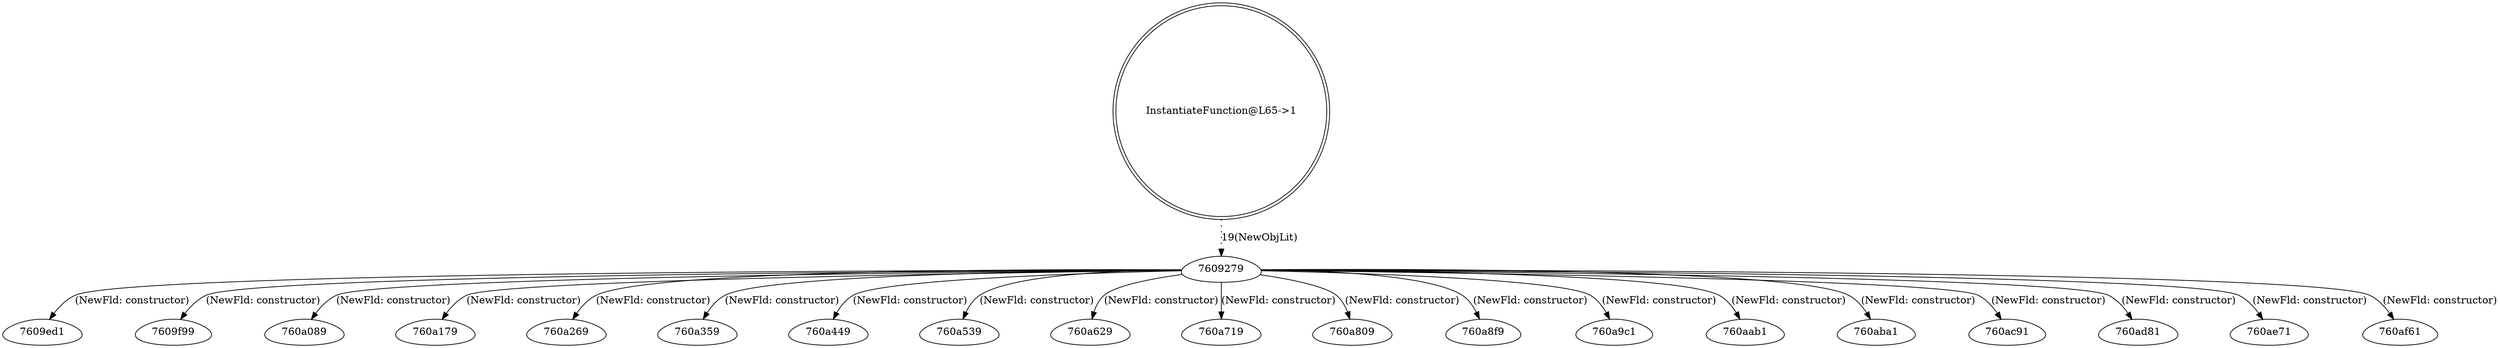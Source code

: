 digraph G13 {
	node[nodesep=2.0];
	graph[overlap=false];
	0 [shape=doublecircle, label="InstantiateFunction@L65->1"];
	0 -> 1 [style=dotted, label="19(NewObjLit)"];
	1 [shape=egg, label="7609279"];
	1 -> 2 [style=solid, label="(NewFld: constructor)"];
	1 -> 3 [style=solid, label="(NewFld: constructor)"];
	1 -> 4 [style=solid, label="(NewFld: constructor)"];
	1 -> 5 [style=solid, label="(NewFld: constructor)"];
	1 -> 6 [style=solid, label="(NewFld: constructor)"];
	1 -> 7 [style=solid, label="(NewFld: constructor)"];
	1 -> 8 [style=solid, label="(NewFld: constructor)"];
	1 -> 9 [style=solid, label="(NewFld: constructor)"];
	1 -> 10 [style=solid, label="(NewFld: constructor)"];
	1 -> 11 [style=solid, label="(NewFld: constructor)"];
	1 -> 12 [style=solid, label="(NewFld: constructor)"];
	1 -> 13 [style=solid, label="(NewFld: constructor)"];
	1 -> 14 [style=solid, label="(NewFld: constructor)"];
	1 -> 15 [style=solid, label="(NewFld: constructor)"];
	1 -> 16 [style=solid, label="(NewFld: constructor)"];
	1 -> 17 [style=solid, label="(NewFld: constructor)"];
	1 -> 18 [style=solid, label="(NewFld: constructor)"];
	1 -> 19 [style=solid, label="(NewFld: constructor)"];
	1 -> 20 [style=solid, label="(NewFld: constructor)"];
	2 [shape=egg, label="7609ed1"];
	3 [shape=egg, label="7609f99"];
	4 [shape=egg, label="760a089"];
	5 [shape=egg, label="760a179"];
	6 [shape=egg, label="760a269"];
	7 [shape=egg, label="760a359"];
	8 [shape=egg, label="760a449"];
	9 [shape=egg, label="760a539"];
	10 [shape=egg, label="760a629"];
	11 [shape=egg, label="760a719"];
	12 [shape=egg, label="760a809"];
	13 [shape=egg, label="760a8f9"];
	14 [shape=egg, label="760a9c1"];
	15 [shape=egg, label="760aab1"];
	16 [shape=egg, label="760aba1"];
	17 [shape=egg, label="760ac91"];
	18 [shape=egg, label="760ad81"];
	19 [shape=egg, label="760ae71"];
	20 [shape=egg, label="760af61"];
}

digraph G200 {
	node[nodesep=2.0];
	graph[overlap=false];
	0 [shape=doublecircle, label="InstantiateFunction@L65->1"];
	0 -> 1 [style=dotted, label="19(NewObjLit)"];
	1 [shape=egg, label="760c8d9"];
	1 -> 2 [style=solid, label="(NewFld: constructor)"];
	1 -> 3 [style=solid, label="(NewFld: constructor)"];
	1 -> 4 [style=solid, label="(NewFld: constructor)"];
	1 -> 5 [style=solid, label="(NewFld: constructor)"];
	1 -> 6 [style=solid, label="(NewFld: constructor)"];
	1 -> 7 [style=solid, label="(NewFld: constructor)"];
	1 -> 8 [style=solid, label="(NewFld: constructor)"];
	1 -> 9 [style=solid, label="(NewFld: constructor)"];
	1 -> 10 [style=solid, label="(NewFld: constructor)"];
	1 -> 11 [style=solid, label="(NewFld: constructor)"];
	1 -> 12 [style=solid, label="(NewFld: constructor)"];
	1 -> 13 [style=solid, label="(NewFld: constructor)"];
	1 -> 14 [style=solid, label="(NewFld: constructor)"];
	1 -> 15 [style=solid, label="(NewFld: constructor)"];
	1 -> 16 [style=solid, label="(NewFld: constructor)"];
	1 -> 17 [style=solid, label="(NewFld: constructor)"];
	1 -> 18 [style=solid, label="(NewFld: constructor)"];
	1 -> 19 [style=solid, label="(NewFld: constructor)"];
	1 -> 20 [style=solid, label="(NewFld: constructor)"];
	2 [shape=egg, label="760d531"];
	3 [shape=egg, label="760d5f9"];
	4 [shape=egg, label="760d6e9"];
	5 [shape=egg, label="760d7d9"];
	6 [shape=egg, label="760d8c9"];
	7 [shape=egg, label="760d9b9"];
	8 [shape=egg, label="760daa9"];
	9 [shape=egg, label="760db99"];
	10 [shape=egg, label="760dc89"];
	11 [shape=egg, label="760dd79"];
	12 [shape=egg, label="760de69"];
	13 [shape=egg, label="760df59"];
	14 [shape=egg, label="760e021"];
	15 [shape=egg, label="760e111"];
	16 [shape=egg, label="760e201"];
	17 [shape=egg, label="760e2f1"];
	18 [shape=egg, label="760e3e1"];
	19 [shape=egg, label="760e4d1"];
	20 [shape=egg, label="760e5c1"];
}

digraph G300 {
	node[nodesep=2.0];
	graph[overlap=false];
	0 [shape=doublecircle, label="Closure@L1->1"];
	0 -> 1 [style=dotted, label="(NewObjLit)"];
	1 [shape=egg, label="760f9e9"];
	1 -> 2 [style=solid, label="(PropFast)"];
	2 [shape=egg, label="760fa39"];
}

digraph G303 {
	node[nodesep=2.0];
	graph[overlap=false];
	0 [shape=doublecircle, label="New(Tester@L4)"];
	0 -> 1 [style=solid, label="(NewObj)"];
	1 [shape=egg, label="760fa89"];
	1 -> 2 [style=solid, label="(NewFld: x)"];
	2 [shape=egg, label="760fab1"];
	2 -> 3 [style=solid, label="(NewFld: countBits)"];
	3 [shape=egg, label="760fad9"];
	3 -> 4 [style=solid, label="(NewFld: getCubic)"];
	4 [shape=egg, label="760fb01"];
	4 -> 5 [style=solid, label="(NewFld: add_f)"];
	5 [shape=egg, label="760fb29"];
}

digraph G238 {
	node[nodesep=2.0];
	graph[overlap=false];
	0 [shape=doublecircle, label="New(G-Object)"];
	0 -> 1 [style=solid, label="4(NewObj)"];
	1 [shape=egg, label="760df31"];
	1 -> 2 [style=solid, label="3(ChgFld: current)+(NewFld: current)"];
	2 [shape=egg, label="760e049"];
	2 -> 3 [style=solid, label="3(ChgFld: owner)+(NewFld: owner)"];
	3 [shape=egg, label="760e139"];
	3 -> 4 [style=solid, label="3(ChgFld: global)+(NewFld: global)"];
	4 [shape=egg, label="760e229"];
	4 -> 5 [style=solid, label="3(ChgFld: create)+(NewFld: create)"];
	5 [shape=egg, label="760e319"];
	5 -> 6 [style=solid, label="3(ChgFld: dispose)+(NewFld: dispose)"];
	6 [shape=egg, label="760e409"];
	6 -> 7 [style=solid, label="3(ChgFld: switch)+(NewFld: switch)"];
	7 [shape=egg, label="760e4f9"];
	7 -> 8 [style=solid, label="3(ChgFld: eval)+(NewFld: eval)"];
	8 [shape=egg, label="760e5e9"];
}

digraph G115 {
	node[nodesep=2.0];
	graph[overlap=false];
	0 [shape=doublecircle, label="New(G-Object)"];
	0 -> 1 [style=solid, label="11(NewObj)"];
	0 -> 3 [style=solid, label="(?)"];
	0 -> 7 [style=solid, label="(?)"];
	0 -> 12 [style=solid, label="(?)"];
	0 -> 17 [style=solid, label="(?)"];
	0 -> 22 [style=solid, label="(?)"];
	0 -> 27 [style=solid, label="(?)"];
	0 -> 32 [style=solid, label="(?)"];
	0 -> 37 [style=solid, label="(?)"];
	0 -> 42 [style=solid, label="(?)"];
	0 -> 47 [style=solid, label="(?)"];
	0 -> 51 [style=solid, label="(?)"];
	1 [shape=egg, label="7609549"];
	1 -> 2 [style=solid, label="(NewFld: constructor)"];
	1 -> 5 [style=solid, label="(NewFld: constructor)"];
	1 -> 10 [style=solid, label="(NewFld: constructor)"];
	1 -> 15 [style=solid, label="(NewFld: constructor)"];
	1 -> 20 [style=solid, label="(NewFld: constructor)"];
	1 -> 25 [style=solid, label="(NewFld: constructor)"];
	1 -> 30 [style=solid, label="(NewFld: constructor)"];
	1 -> 35 [style=solid, label="(NewFld: constructor)"];
	1 -> 40 [style=solid, label="(NewFld: constructor)"];
	1 -> 45 [style=solid, label="(NewFld: constructor)"];
	1 -> 50 [style=solid, label="(NewFld: constructor)"];
	3 [shape=egg, label="760b5c9"];
	3 -> 4 [style=solid, label="(NewFld: slice)"];
	7 [shape=egg, label="760b709"];
	7 -> 8 [style=solid, label="(NewFld: subarray)"];
	12 [shape=egg, label="760b871"];
	12 -> 13 [style=solid, label="(NewFld: subarray)"];
	17 [shape=egg, label="760b9d9"];
	17 -> 18 [style=solid, label="(NewFld: subarray)"];
	22 [shape=egg, label="760bb41"];
	22 -> 23 [style=solid, label="(NewFld: subarray)"];
	27 [shape=egg, label="760bca9"];
	27 -> 28 [style=solid, label="(NewFld: subarray)"];
	32 [shape=egg, label="760be11"];
	32 -> 33 [style=solid, label="(NewFld: subarray)"];
	37 [shape=egg, label="760bf79"];
	37 -> 38 [style=solid, label="(NewFld: subarray)"];
	42 [shape=egg, label="760c0e1"];
	42 -> 43 [style=solid, label="(NewFld: subarray)"];
	47 [shape=egg, label="760c249"];
	47 -> 48 [style=solid, label="(NewFld: subarray)"];
	51 [shape=egg, label="760c361"];
	51 -> 52 [style=solid, label="(PropSlow)"];
	2 [shape=egg, label="760b5a1"];
	5 [shape=egg, label="760b641"];
	5 -> 6 [style=solid, label="(NewFld: BYTES_PER_ELEMENT)"];
	10 [shape=egg, label="760b7a9"];
	10 -> 11 [style=solid, label="(NewFld: BYTES_PER_ELEMENT)"];
	15 [shape=egg, label="760b911"];
	15 -> 16 [style=solid, label="(NewFld: BYTES_PER_ELEMENT)"];
	20 [shape=egg, label="760ba79"];
	20 -> 21 [style=solid, label="(NewFld: BYTES_PER_ELEMENT)"];
	25 [shape=egg, label="760bbe1"];
	25 -> 26 [style=solid, label="(NewFld: BYTES_PER_ELEMENT)"];
	30 [shape=egg, label="760bd49"];
	30 -> 31 [style=solid, label="(NewFld: BYTES_PER_ELEMENT)"];
	35 [shape=egg, label="760beb1"];
	35 -> 36 [style=solid, label="(NewFld: BYTES_PER_ELEMENT)"];
	40 [shape=egg, label="760c019"];
	40 -> 41 [style=solid, label="(NewFld: BYTES_PER_ELEMENT)"];
	45 [shape=egg, label="760c181"];
	45 -> 46 [style=solid, label="(NewFld: BYTES_PER_ELEMENT)"];
	50 [shape=egg, label="760c2e9"];
	4 [shape=egg, label="760b5f1"];
	8 [shape=egg, label="760b731"];
	8 -> 9 [style=solid, label="(NewFld: set)"];
	13 [shape=egg, label="760b899"];
	13 -> 14 [style=solid, label="(NewFld: set)"];
	18 [shape=egg, label="760ba01"];
	18 -> 19 [style=solid, label="(NewFld: set)"];
	23 [shape=egg, label="760bb69"];
	23 -> 24 [style=solid, label="(NewFld: set)"];
	28 [shape=egg, label="760bcd1"];
	28 -> 29 [style=solid, label="(NewFld: set)"];
	33 [shape=egg, label="760be39"];
	33 -> 34 [style=solid, label="(NewFld: set)"];
	38 [shape=egg, label="760bfa1"];
	38 -> 39 [style=solid, label="(NewFld: set)"];
	43 [shape=egg, label="760c109"];
	43 -> 44 [style=solid, label="(NewFld: set)"];
	48 [shape=egg, label="760c271"];
	48 -> 49 [style=solid, label="(NewFld: set)"];
	52 [shape=egg, label="760c389"];
	52 -> 52 [style=solid, label="(NewFld: getFloat32)+(NewFld: getFloat64)+(NewFld: getInt16)+(NewFld: getInt32)+(NewFld: getInt8)+(NewFld: getUint16)+(NewFld: getUint32)+(More...)"];
	52 -> 53 [style=solid, label="(PropFast)"];
	6 [shape=egg, label="760b669"];
	11 [shape=egg, label="760b7d1"];
	16 [shape=egg, label="760b939"];
	21 [shape=egg, label="760baa1"];
	26 [shape=egg, label="760bc09"];
	31 [shape=egg, label="760bd71"];
	36 [shape=egg, label="760bed9"];
	41 [shape=egg, label="760c041"];
	46 [shape=egg, label="760c1a9"];
	9 [shape=egg, label="760b759"];
	14 [shape=egg, label="760b8c1"];
	19 [shape=egg, label="760ba29"];
	24 [shape=egg, label="760bb91"];
	29 [shape=egg, label="760bcf9"];
	34 [shape=egg, label="760be61"];
	39 [shape=egg, label="760bfc9"];
	44 [shape=egg, label="760c131"];
	49 [shape=egg, label="760c299"];
	53 [shape=egg, label="760c3b1"];
}

digraph G16 {
	node[nodesep=2.0];
	graph[overlap=false];
	0 [shape=doublecircle, label="New(G-Object)"];
	0 -> 1 [style=solid, label="2(NewObj)"];
	1 [shape=egg, label="7609ea9"];
	1 -> 2 [style=solid, label="(ChgFld: print)+(NewFld: print)"];
	2 [shape=egg, label="7609fc1"];
	2 -> 3 [style=solid, label="(ChgFld: write)+(NewFld: write)"];
	3 [shape=egg, label="760a0b1"];
	3 -> 4 [style=solid, label="(ChgFld: read)+(NewFld: read)"];
	4 [shape=egg, label="760a1a1"];
	4 -> 5 [style=solid, label="(ChgFld: readbuffer)+(NewFld: readbuffer)"];
	5 [shape=egg, label="760a291"];
	5 -> 6 [style=solid, label="(ChgFld: readline)+(NewFld: readline)"];
	6 [shape=egg, label="760a381"];
	6 -> 7 [style=solid, label="(ChgFld: load)+(NewFld: load)"];
	7 [shape=egg, label="760a471"];
	7 -> 8 [style=solid, label="(ChgFld: quit)+(NewFld: quit)"];
	8 [shape=egg, label="760a561"];
	8 -> 9 [style=solid, label="(ChgFld: version)+(NewFld: version)"];
	9 [shape=egg, label="760a651"];
	9 -> 10 [style=solid, label="(ChgFld: enableProfiler)+(NewFld: enableProfiler)"];
	10 [shape=egg, label="760a741"];
	10 -> 11 [style=solid, label="(ChgFld: disableProfiler)+(NewFld: disableProfiler)"];
	11 [shape=egg, label="760a831"];
	11 -> 12 [style=solid, label="(ChgFld: Realm)+(NewFld: Realm)"];
	12 [shape=egg, label="760afb1"];
	12 -> 13 [style=solid, label="(NewFld: constructor)"];
	13 [shape=egg, label="760b001"];
}

digraph G50 {
	node[nodesep=2.0];
	graph[overlap=false];
	0 [shape=doublecircle, label="New(G-Object)"];
	0 -> 1 [style=solid, label="4(NewObj)"];
	1 [shape=egg, label="760a8d1"];
	1 -> 2 [style=solid, label="3(ChgFld: current)+(NewFld: current)"];
	2 [shape=egg, label="760a9e9"];
	2 -> 3 [style=solid, label="3(ChgFld: owner)+(NewFld: owner)"];
	3 [shape=egg, label="760aad9"];
	3 -> 4 [style=solid, label="3(ChgFld: global)+(NewFld: global)"];
	4 [shape=egg, label="760abc9"];
	4 -> 5 [style=solid, label="3(ChgFld: create)+(NewFld: create)"];
	5 [shape=egg, label="760acb9"];
	5 -> 6 [style=solid, label="3(ChgFld: dispose)+(NewFld: dispose)"];
	6 [shape=egg, label="760ada9"];
	6 -> 7 [style=solid, label="3(ChgFld: switch)+(NewFld: switch)"];
	7 [shape=egg, label="760ae99"];
	7 -> 8 [style=solid, label="3(ChgFld: eval)+(NewFld: eval)"];
	8 [shape=egg, label="760af89"];
}

digraph G288 {
	node[nodesep=2.0];
	graph[overlap=false];
	0 [shape=doublecircle, label="New(G-Object)"];
	0 -> 1 [style=solid, label="11(NewObj)"];
	0 -> 3 [style=solid, label="(?)"];
	0 -> 7 [style=solid, label="(?)"];
	0 -> 12 [style=solid, label="(?)"];
	0 -> 17 [style=solid, label="(?)"];
	0 -> 22 [style=solid, label="(?)"];
	0 -> 27 [style=solid, label="(?)"];
	0 -> 32 [style=solid, label="(?)"];
	0 -> 37 [style=solid, label="(?)"];
	0 -> 42 [style=solid, label="(?)"];
	0 -> 47 [style=solid, label="(?)"];
	0 -> 51 [style=solid, label="(?)"];
	1 [shape=egg, label="760cba9"];
	1 -> 2 [style=solid, label="(NewFld: constructor)"];
	1 -> 5 [style=solid, label="(NewFld: constructor)"];
	1 -> 10 [style=solid, label="(NewFld: constructor)"];
	1 -> 15 [style=solid, label="(NewFld: constructor)"];
	1 -> 20 [style=solid, label="(NewFld: constructor)"];
	1 -> 25 [style=solid, label="(NewFld: constructor)"];
	1 -> 30 [style=solid, label="(NewFld: constructor)"];
	1 -> 35 [style=solid, label="(NewFld: constructor)"];
	1 -> 40 [style=solid, label="(NewFld: constructor)"];
	1 -> 45 [style=solid, label="(NewFld: constructor)"];
	1 -> 50 [style=solid, label="(NewFld: constructor)"];
	3 [shape=egg, label="760ec29"];
	3 -> 4 [style=solid, label="(NewFld: slice)"];
	7 [shape=egg, label="760ed69"];
	7 -> 8 [style=solid, label="(NewFld: subarray)"];
	12 [shape=egg, label="760eed1"];
	12 -> 13 [style=solid, label="(NewFld: subarray)"];
	17 [shape=egg, label="760f039"];
	17 -> 18 [style=solid, label="(NewFld: subarray)"];
	22 [shape=egg, label="760f1a1"];
	22 -> 23 [style=solid, label="(NewFld: subarray)"];
	27 [shape=egg, label="760f309"];
	27 -> 28 [style=solid, label="(NewFld: subarray)"];
	32 [shape=egg, label="760f471"];
	32 -> 33 [style=solid, label="(NewFld: subarray)"];
	37 [shape=egg, label="760f5d9"];
	37 -> 38 [style=solid, label="(NewFld: subarray)"];
	42 [shape=egg, label="760f741"];
	42 -> 43 [style=solid, label="(NewFld: subarray)"];
	47 [shape=egg, label="760f8a9"];
	47 -> 48 [style=solid, label="(NewFld: subarray)"];
	51 [shape=egg, label="760f9c1"];
	51 -> 52 [style=solid, label="(PropSlow)"];
	2 [shape=egg, label="760ec01"];
	5 [shape=egg, label="760eca1"];
	5 -> 6 [style=solid, label="(NewFld: BYTES_PER_ELEMENT)"];
	10 [shape=egg, label="760ee09"];
	10 -> 11 [style=solid, label="(NewFld: BYTES_PER_ELEMENT)"];
	15 [shape=egg, label="760ef71"];
	15 -> 16 [style=solid, label="(NewFld: BYTES_PER_ELEMENT)"];
	20 [shape=egg, label="760f0d9"];
	20 -> 21 [style=solid, label="(NewFld: BYTES_PER_ELEMENT)"];
	25 [shape=egg, label="760f241"];
	25 -> 26 [style=solid, label="(NewFld: BYTES_PER_ELEMENT)"];
	30 [shape=egg, label="760f3a9"];
	30 -> 31 [style=solid, label="(NewFld: BYTES_PER_ELEMENT)"];
	35 [shape=egg, label="760f511"];
	35 -> 36 [style=solid, label="(NewFld: BYTES_PER_ELEMENT)"];
	40 [shape=egg, label="760f679"];
	40 -> 41 [style=solid, label="(NewFld: BYTES_PER_ELEMENT)"];
	45 [shape=egg, label="760f7e1"];
	45 -> 46 [style=solid, label="(NewFld: BYTES_PER_ELEMENT)"];
	50 [shape=egg, label="760f949"];
	4 [shape=egg, label="760ec51"];
	8 [shape=egg, label="760ed91"];
	8 -> 9 [style=solid, label="(NewFld: set)"];
	13 [shape=egg, label="760eef9"];
	13 -> 14 [style=solid, label="(NewFld: set)"];
	18 [shape=egg, label="760f061"];
	18 -> 19 [style=solid, label="(NewFld: set)"];
	23 [shape=egg, label="760f1c9"];
	23 -> 24 [style=solid, label="(NewFld: set)"];
	28 [shape=egg, label="760f331"];
	28 -> 29 [style=solid, label="(NewFld: set)"];
	33 [shape=egg, label="760f499"];
	33 -> 34 [style=solid, label="(NewFld: set)"];
	38 [shape=egg, label="760f601"];
	38 -> 39 [style=solid, label="(NewFld: set)"];
	43 [shape=egg, label="760f769"];
	43 -> 44 [style=solid, label="(NewFld: set)"];
	48 [shape=egg, label="760f8d1"];
	48 -> 49 [style=solid, label="(NewFld: set)"];
	52 [shape=egg, label="760f9e9"];
	52 -> 52 [style=solid, label="(NewFld: getFloat32)+(NewFld: getFloat64)+(NewFld: getInt16)+(NewFld: getInt32)+(NewFld: getInt8)+(NewFld: getUint16)+(NewFld: getUint32)+(More...)"];
	52 -> 53 [style=solid, label="(PropFast)"];
	6 [shape=egg, label="760ecc9"];
	11 [shape=egg, label="760ee31"];
	16 [shape=egg, label="760ef99"];
	21 [shape=egg, label="760f101"];
	26 [shape=egg, label="760f269"];
	31 [shape=egg, label="760f3d1"];
	36 [shape=egg, label="760f539"];
	41 [shape=egg, label="760f6a1"];
	46 [shape=egg, label="760f809"];
	9 [shape=egg, label="760edb9"];
	14 [shape=egg, label="760ef21"];
	19 [shape=egg, label="760f089"];
	24 [shape=egg, label="760f1f1"];
	29 [shape=egg, label="760f359"];
	34 [shape=egg, label="760f4c1"];
	39 [shape=egg, label="760f629"];
	44 [shape=egg, label="760f791"];
	49 [shape=egg, label="760f8f9"];
	53 [shape=egg, label="760fa11"];
}

digraph G202 {
	node[nodesep=2.0];
	graph[overlap=false];
	0 [shape=doublecircle, label="New(G-Object)"];
	0 -> 1 [style=solid, label="2(NewObj)"];
	1 [shape=egg, label="760d509"];
	1 -> 2 [style=solid, label="(ChgFld: print)+(NewFld: print)"];
	2 [shape=egg, label="760d621"];
	2 -> 3 [style=solid, label="(ChgFld: write)+(NewFld: write)"];
	3 [shape=egg, label="760d711"];
	3 -> 4 [style=solid, label="(ChgFld: read)+(NewFld: read)"];
	4 [shape=egg, label="760d801"];
	4 -> 5 [style=solid, label="(ChgFld: readbuffer)+(NewFld: readbuffer)"];
	5 [shape=egg, label="760d8f1"];
	5 -> 6 [style=solid, label="(ChgFld: readline)+(NewFld: readline)"];
	6 [shape=egg, label="760d9e1"];
	6 -> 7 [style=solid, label="(ChgFld: load)+(NewFld: load)"];
	7 [shape=egg, label="760dad1"];
	7 -> 8 [style=solid, label="(ChgFld: quit)+(NewFld: quit)"];
	8 [shape=egg, label="760dbc1"];
	8 -> 9 [style=solid, label="(ChgFld: version)+(NewFld: version)"];
	9 [shape=egg, label="760dcb1"];
	9 -> 10 [style=solid, label="(ChgFld: enableProfiler)+(NewFld: enableProfiler)"];
	10 [shape=egg, label="760dda1"];
	10 -> 11 [style=solid, label="(ChgFld: disableProfiler)+(NewFld: disableProfiler)"];
	11 [shape=egg, label="760de91"];
	11 -> 12 [style=solid, label="(ChgFld: Realm)+(NewFld: Realm)"];
	12 [shape=egg, label="760e611"];
	12 -> 13 [style=solid, label="(NewFld: constructor)"];
	13 [shape=egg, label="760e661"];
}

digraph G304 {
	node[nodesep=2.0];
	graph[overlap=false];
	0 [shape=doublecircle, label="Tester.countBits@L8"];
	0 -> 2 [style=solid, label="(NewFunc)"];
	2 [shape=egg, label="35719d61"];
	2 -> 3 [style=solid, label="(Full)"];
	3 [shape=egg, label="35732561"];
	3 -> 4 [style=solid, label="(Opt: 1|11)"];
	4 [shape=egg, label="35732fc1"];
	4 -> 3 [style=solid, label="(Deopt: eager@2)"];
}

digraph G301 {
	node[nodesep=2.0];
	graph[overlap=false];
	0 [shape=doublecircle, label="my_proto.getPower@L27"];
	0 -> 2 [style=solid, label="(NewFunc)"];
	2 [shape=egg, label="35719d61"];
	2 -> 3 [style=solid, label="(Full)"];
	3 [shape=egg, label="35732721"];
	3 -> 4 [style=solid, label="(Opt: 1|11)"];
	4 [shape=egg, label="35732d41"];
	4 -> 3 [style=solid, label="(Deopt: eager@2)"];
}


